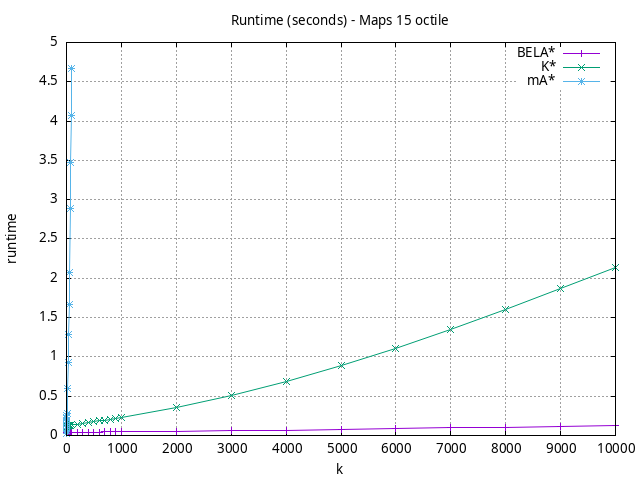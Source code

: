 #!/usr/bin/gnuplot
# -*- coding: utf-8 -*-
#
# results/maps/octile/15/random512-15.heuristic.octile.runtime.gnuplot
#
# Started on 04/07/2024 21:47:15
# Author: Carlos Linares López
set grid
set xlabel "k"
set ylabel "runtime"

set title "Runtime (seconds) - Maps 15 octile"

set terminal png enhanced font "Ariel,10"
set output 'random512-15.heuristic.octile.runtime.png'

plot "-" title "BELA*"      with linesp, "-" title "K*"      with linesp, "-" title "mA*"      with linesp

	1 0.037188117189999995
	2 0.0378850136
	3 0.038075415
	4 0.0383440927
	5 0.0385934693
	6 0.03859625120000001
	7 0.0380543401
	8 0.0387193534
	9 0.0386170372
	10 0.0384692768
	20 0.03831994860000001
	30 0.03873381769999999
	40 0.0385936345
	50 0.039375507500000004
	60 0.0391508375
	70 0.0396080513
	80 0.03948897170000001
	90 0.0398345067
	100 0.039427328
	200 0.0403827083
	300 0.04076260810000001
	400 0.041966281499999994
	500 0.04309319139999999
	600 0.04414974400000001
	700 0.044988833
	800 0.04550948590000001
	900 0.045984640999999986
	1000 0.0466847138
	2000 0.05297495700000001
	3000 0.060525747
	4000 0.069973261
	5000 0.08240285899999998
	6000 0.094345177
	7000 0.09760604299999999
	8000 0.10589036000000002
	9000 0.11789162500000001
	10000 0.12716694399999998
end
	1 0.06696393
	2 0.10262898399999999
	3 0.10613822900000003
	4 0.110868383
	5 0.11223765499999999
	6 0.11461528100000001
	7 0.116501531
	8 0.117714961
	9 0.11850081600000002
	10 0.11768971499999999
	20 0.12187425099999999
	30 0.123749246
	40 0.125317385
	50 0.12720288899999999
	60 0.12915002400000003
	70 0.13074382
	80 0.132408373
	90 0.13433155
	100 0.13385155299999998
	200 0.14611101599999998
	300 0.15640780799999998
	400 0.166163323
	500 0.17611294
	600 0.18611462000000004
	700 0.19667668000000002
	800 0.20765832000000004
	900 0.21909936
	1000 0.22744280999999997
	2000 0.35378047999999995
	3000 0.50667647
	4000 0.6844369199999999
	5000 0.8862983099999998
	6000 1.10786053
	7000 1.3474936000000006
	8000 1.5999052
	9000 1.8639115000000002
	10000 2.1351146
end
	1 0.03126911791
	2 0.05883838807
	3 0.08397217104999999
	4 0.11078330018
	5 0.14262357099
	6 0.16665121137
	7 0.19289898624999996
	8 0.22422217341999995
	9 0.25442901003000007
	10 0.28332371225999997
	20 0.6040984684
	30 0.9329378481999998
	40 1.2830670607999999
	50 1.6690255758
	60 2.0780017628
	70 2.8833854345000005
	80 3.4694984978999996
	90 4.0695772243
	100 4.6697425351
end
